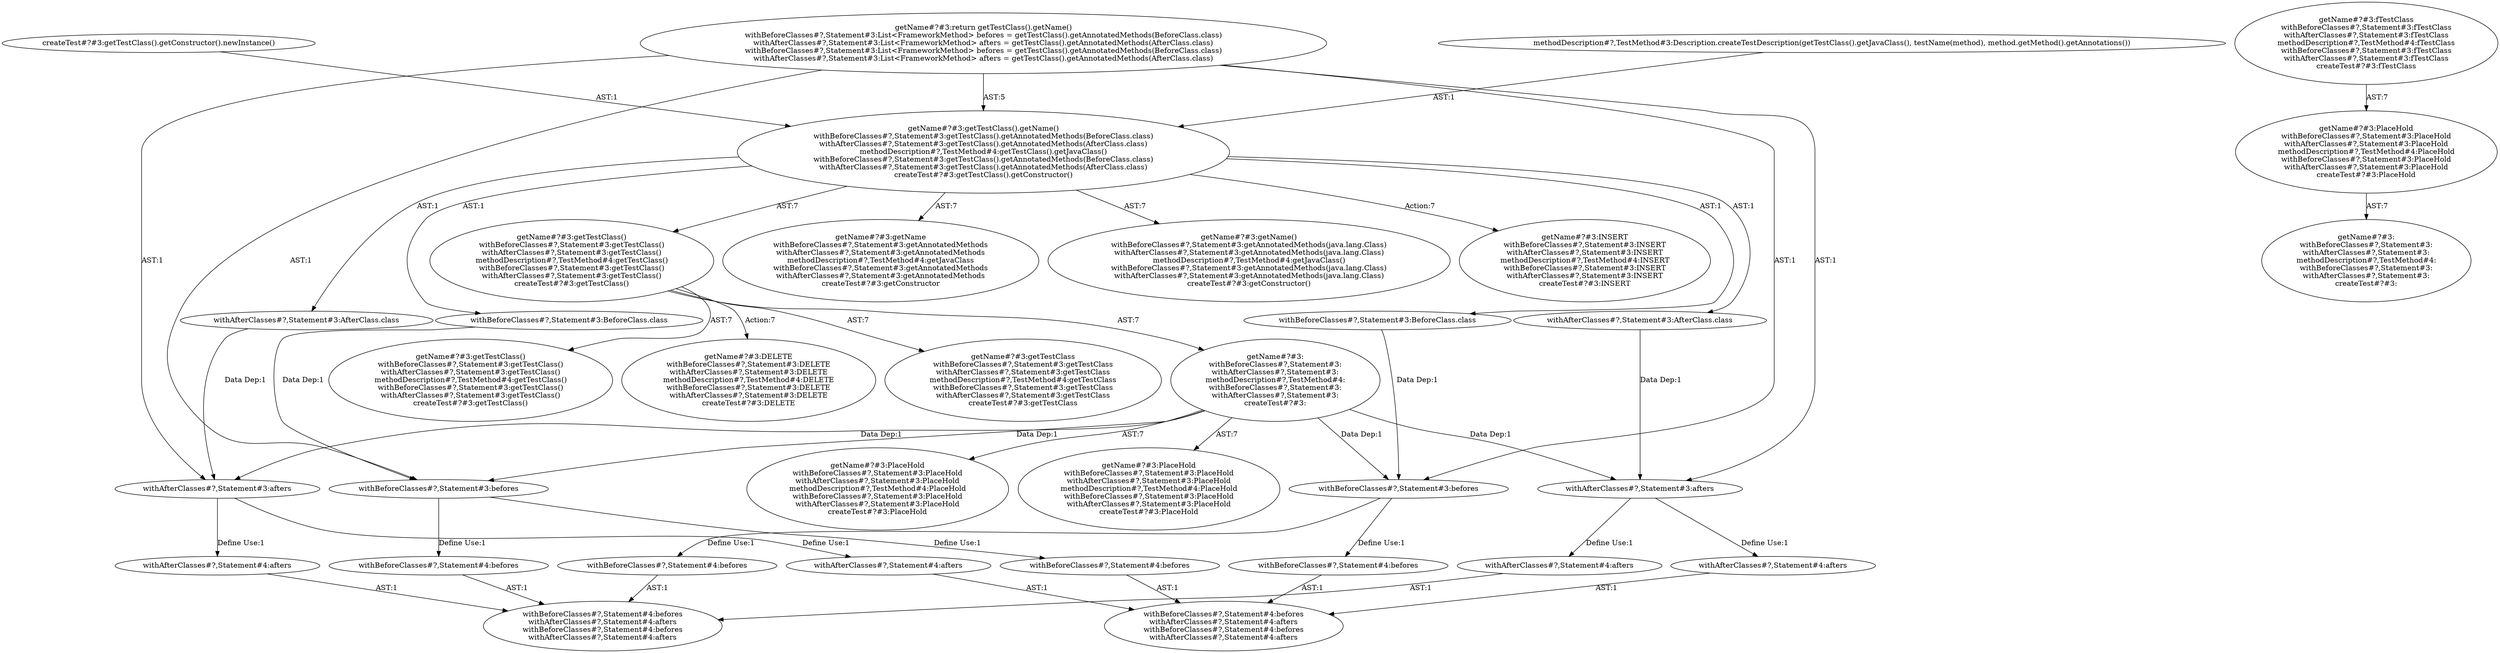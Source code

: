 digraph "Pattern" {
0 [label="getName#?#3:DELETE
withBeforeClasses#?,Statement#3:DELETE
withAfterClasses#?,Statement#3:DELETE
methodDescription#?,TestMethod#4:DELETE
withBeforeClasses#?,Statement#3:DELETE
withAfterClasses#?,Statement#3:DELETE
createTest#?#3:DELETE" shape=ellipse]
1 [label="getName#?#3:getTestClass()
withBeforeClasses#?,Statement#3:getTestClass()
withAfterClasses#?,Statement#3:getTestClass()
methodDescription#?,TestMethod#4:getTestClass()
withBeforeClasses#?,Statement#3:getTestClass()
withAfterClasses#?,Statement#3:getTestClass()
createTest#?#3:getTestClass()" shape=ellipse]
2 [label="getName#?#3:getTestClass().getName()
withBeforeClasses#?,Statement#3:getTestClass().getAnnotatedMethods(BeforeClass.class)
withAfterClasses#?,Statement#3:getTestClass().getAnnotatedMethods(AfterClass.class)
methodDescription#?,TestMethod#4:getTestClass().getJavaClass()
withBeforeClasses#?,Statement#3:getTestClass().getAnnotatedMethods(BeforeClass.class)
withAfterClasses#?,Statement#3:getTestClass().getAnnotatedMethods(AfterClass.class)
createTest#?#3:getTestClass().getConstructor()" shape=ellipse]
3 [label="getName#?#3:return getTestClass().getName()
withBeforeClasses#?,Statement#3:List<FrameworkMethod> befores = getTestClass().getAnnotatedMethods(BeforeClass.class)
withAfterClasses#?,Statement#3:List<FrameworkMethod> afters = getTestClass().getAnnotatedMethods(AfterClass.class)
withBeforeClasses#?,Statement#3:List<FrameworkMethod> befores = getTestClass().getAnnotatedMethods(BeforeClass.class)
withAfterClasses#?,Statement#3:List<FrameworkMethod> afters = getTestClass().getAnnotatedMethods(AfterClass.class)" shape=ellipse]
4 [label="getName#?#3:getName
withBeforeClasses#?,Statement#3:getAnnotatedMethods
withAfterClasses#?,Statement#3:getAnnotatedMethods
methodDescription#?,TestMethod#4:getJavaClass
withBeforeClasses#?,Statement#3:getAnnotatedMethods
withAfterClasses#?,Statement#3:getAnnotatedMethods
createTest#?#3:getConstructor" shape=ellipse]
5 [label="getName#?#3:getName()
withBeforeClasses#?,Statement#3:getAnnotatedMethods(java.lang.Class)
withAfterClasses#?,Statement#3:getAnnotatedMethods(java.lang.Class)
methodDescription#?,TestMethod#4:getJavaClass()
withBeforeClasses#?,Statement#3:getAnnotatedMethods(java.lang.Class)
withAfterClasses#?,Statement#3:getAnnotatedMethods(java.lang.Class)
createTest#?#3:getConstructor()" shape=ellipse]
6 [label="getName#?#3:INSERT
withBeforeClasses#?,Statement#3:INSERT
withAfterClasses#?,Statement#3:INSERT
methodDescription#?,TestMethod#4:INSERT
withBeforeClasses#?,Statement#3:INSERT
withAfterClasses#?,Statement#3:INSERT
createTest#?#3:INSERT" shape=ellipse]
7 [label="getName#?#3:fTestClass
withBeforeClasses#?,Statement#3:fTestClass
withAfterClasses#?,Statement#3:fTestClass
methodDescription#?,TestMethod#4:fTestClass
withBeforeClasses#?,Statement#3:fTestClass
withAfterClasses#?,Statement#3:fTestClass
createTest#?#3:fTestClass" shape=ellipse]
8 [label="getName#?#3:PlaceHold
withBeforeClasses#?,Statement#3:PlaceHold
withAfterClasses#?,Statement#3:PlaceHold
methodDescription#?,TestMethod#4:PlaceHold
withBeforeClasses#?,Statement#3:PlaceHold
withAfterClasses#?,Statement#3:PlaceHold
createTest#?#3:PlaceHold" shape=ellipse]
9 [label="getName#?#3:
withBeforeClasses#?,Statement#3:
withAfterClasses#?,Statement#3:
methodDescription#?,TestMethod#4:
withBeforeClasses#?,Statement#3:
withAfterClasses#?,Statement#3:
createTest#?#3:" shape=ellipse]
10 [label="getName#?#3:getTestClass
withBeforeClasses#?,Statement#3:getTestClass
withAfterClasses#?,Statement#3:getTestClass
methodDescription#?,TestMethod#4:getTestClass
withBeforeClasses#?,Statement#3:getTestClass
withAfterClasses#?,Statement#3:getTestClass
createTest#?#3:getTestClass" shape=ellipse]
11 [label="getName#?#3:
withBeforeClasses#?,Statement#3:
withAfterClasses#?,Statement#3:
methodDescription#?,TestMethod#4:
withBeforeClasses#?,Statement#3:
withAfterClasses#?,Statement#3:
createTest#?#3:" shape=ellipse]
12 [label="getName#?#3:PlaceHold
withBeforeClasses#?,Statement#3:PlaceHold
withAfterClasses#?,Statement#3:PlaceHold
methodDescription#?,TestMethod#4:PlaceHold
withBeforeClasses#?,Statement#3:PlaceHold
withAfterClasses#?,Statement#3:PlaceHold
createTest#?#3:PlaceHold" shape=ellipse]
13 [label="getName#?#3:PlaceHold
withBeforeClasses#?,Statement#3:PlaceHold
withAfterClasses#?,Statement#3:PlaceHold
methodDescription#?,TestMethod#4:PlaceHold
withBeforeClasses#?,Statement#3:PlaceHold
withAfterClasses#?,Statement#3:PlaceHold
createTest#?#3:PlaceHold" shape=ellipse]
14 [label="getName#?#3:getTestClass()
withBeforeClasses#?,Statement#3:getTestClass()
withAfterClasses#?,Statement#3:getTestClass()
methodDescription#?,TestMethod#4:getTestClass()
withBeforeClasses#?,Statement#3:getTestClass()
withAfterClasses#?,Statement#3:getTestClass()
createTest#?#3:getTestClass()" shape=ellipse]
15 [label="withBeforeClasses#?,Statement#3:BeforeClass.class" shape=ellipse]
16 [label="withBeforeClasses#?,Statement#4:befores" shape=ellipse]
17 [label="withBeforeClasses#?,Statement#4:befores" shape=ellipse]
18 [label="withBeforeClasses#?,Statement#4:befores
withAfterClasses#?,Statement#4:afters
withBeforeClasses#?,Statement#4:befores
withAfterClasses#?,Statement#4:afters" shape=ellipse]
19 [label="withBeforeClasses#?,Statement#4:befores
withAfterClasses#?,Statement#4:afters
withBeforeClasses#?,Statement#4:befores
withAfterClasses#?,Statement#4:afters" shape=ellipse]
20 [label="withBeforeClasses#?,Statement#3:befores" shape=ellipse]
21 [label="withAfterClasses#?,Statement#3:afters" shape=ellipse]
22 [label="withAfterClasses#?,Statement#3:AfterClass.class" shape=ellipse]
23 [label="withAfterClasses#?,Statement#4:afters" shape=ellipse]
24 [label="withAfterClasses#?,Statement#4:afters" shape=ellipse]
25 [label="methodDescription#?,TestMethod#3:Description.createTestDescription(getTestClass().getJavaClass(), testName(method), method.getMethod().getAnnotations())" shape=ellipse]
26 [label="withBeforeClasses#?,Statement#3:BeforeClass.class" shape=ellipse]
27 [label="withBeforeClasses#?,Statement#4:befores" shape=ellipse]
28 [label="withBeforeClasses#?,Statement#4:befores" shape=ellipse]
29 [label="withBeforeClasses#?,Statement#3:befores" shape=ellipse]
30 [label="withAfterClasses#?,Statement#3:afters" shape=ellipse]
31 [label="withAfterClasses#?,Statement#3:AfterClass.class" shape=ellipse]
32 [label="withAfterClasses#?,Statement#4:afters" shape=ellipse]
33 [label="withAfterClasses#?,Statement#4:afters" shape=ellipse]
34 [label="createTest#?#3:getTestClass().getConstructor().newInstance()" shape=ellipse]
1 -> 0 [label="Action:7"];
1 -> 10 [label="AST:7"];
1 -> 11 [label="AST:7"];
1 -> 14 [label="AST:7"];
2 -> 1 [label="AST:7"];
2 -> 4 [label="AST:7"];
2 -> 5 [label="AST:7"];
2 -> 6 [label="Action:7"];
2 -> 15 [label="AST:1"];
2 -> 22 [label="AST:1"];
2 -> 26 [label="AST:1"];
2 -> 31 [label="AST:1"];
3 -> 2 [label="AST:5"];
3 -> 20 [label="AST:1"];
3 -> 21 [label="AST:1"];
3 -> 29 [label="AST:1"];
3 -> 30 [label="AST:1"];
7 -> 8 [label="AST:7"];
8 -> 9 [label="AST:7"];
11 -> 12 [label="AST:7"];
11 -> 13 [label="AST:7"];
11 -> 20 [label="Data Dep:1"];
11 -> 21 [label="Data Dep:1"];
11 -> 29 [label="Data Dep:1"];
11 -> 30 [label="Data Dep:1"];
15 -> 20 [label="Data Dep:1"];
16 -> 18 [label="AST:1"];
17 -> 19 [label="AST:1"];
20 -> 16 [label="Define Use:1"];
20 -> 17 [label="Define Use:1"];
21 -> 23 [label="Define Use:1"];
21 -> 24 [label="Define Use:1"];
22 -> 21 [label="Data Dep:1"];
23 -> 18 [label="AST:1"];
24 -> 19 [label="AST:1"];
25 -> 2 [label="AST:1"];
26 -> 29 [label="Data Dep:1"];
27 -> 18 [label="AST:1"];
28 -> 19 [label="AST:1"];
29 -> 27 [label="Define Use:1"];
29 -> 28 [label="Define Use:1"];
30 -> 32 [label="Define Use:1"];
30 -> 33 [label="Define Use:1"];
31 -> 30 [label="Data Dep:1"];
32 -> 18 [label="AST:1"];
33 -> 19 [label="AST:1"];
34 -> 2 [label="AST:1"];
}